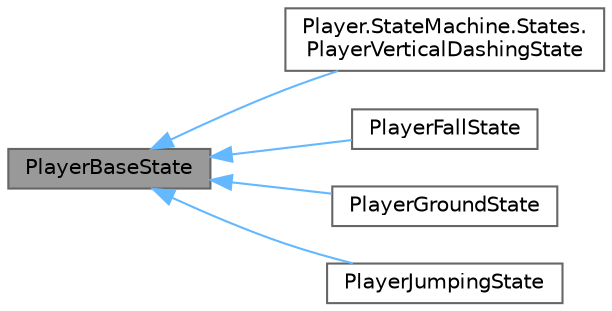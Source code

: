 digraph "PlayerBaseState"
{
 // LATEX_PDF_SIZE
  bgcolor="transparent";
  edge [fontname=Helvetica,fontsize=10,labelfontname=Helvetica,labelfontsize=10];
  node [fontname=Helvetica,fontsize=10,shape=box,height=0.2,width=0.4];
  rankdir="LR";
  Node1 [label="PlayerBaseState",height=0.2,width=0.4,color="gray40", fillcolor="grey60", style="filled", fontcolor="black",tooltip=" "];
  Node1 -> Node2 [dir="back",color="steelblue1",style="solid"];
  Node2 [label="Player.StateMachine.States.\lPlayerVerticalDashingState",height=0.2,width=0.4,color="gray40", fillcolor="white", style="filled",URL="$class_player_1_1_state_machine_1_1_states_1_1_player_vertical_dashing_state.html",tooltip=" "];
  Node1 -> Node3 [dir="back",color="steelblue1",style="solid"];
  Node3 [label="PlayerFallState",height=0.2,width=0.4,color="gray40", fillcolor="white", style="filled",URL="$class_player_fall_state.html",tooltip=" "];
  Node1 -> Node4 [dir="back",color="steelblue1",style="solid"];
  Node4 [label="PlayerGroundState",height=0.2,width=0.4,color="gray40", fillcolor="white", style="filled",URL="$class_player_ground_state.html",tooltip=" "];
  Node1 -> Node5 [dir="back",color="steelblue1",style="solid"];
  Node5 [label="PlayerJumpingState",height=0.2,width=0.4,color="gray40", fillcolor="white", style="filled",URL="$class_player_jumping_state.html",tooltip=" "];
}
